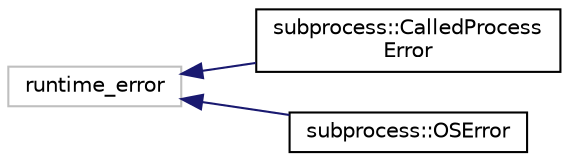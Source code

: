 digraph "Graphical Class Hierarchy"
{
  edge [fontname="Helvetica",fontsize="10",labelfontname="Helvetica",labelfontsize="10"];
  node [fontname="Helvetica",fontsize="10",shape=record];
  rankdir="LR";
  Node6 [label="runtime_error",height=0.2,width=0.4,color="grey75", fillcolor="white", style="filled"];
  Node6 -> Node0 [dir="back",color="midnightblue",fontsize="10",style="solid",fontname="Helvetica"];
  Node0 [label="subprocess::CalledProcess\lError",height=0.2,width=0.4,color="black", fillcolor="white", style="filled",URL="$classsubprocess_1_1CalledProcessError.html"];
  Node6 -> Node8 [dir="back",color="midnightblue",fontsize="10",style="solid",fontname="Helvetica"];
  Node8 [label="subprocess::OSError",height=0.2,width=0.4,color="black", fillcolor="white", style="filled",URL="$classsubprocess_1_1OSError.html"];
}

